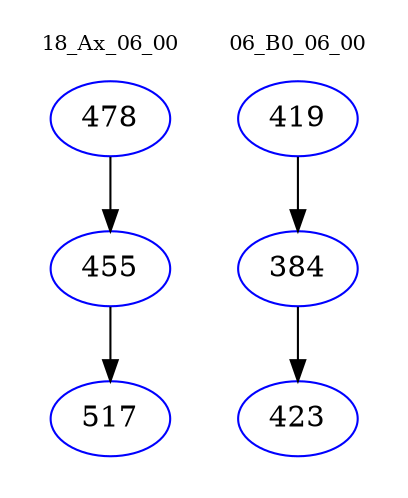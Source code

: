 digraph{
subgraph cluster_0 {
color = white
label = "18_Ax_06_00";
fontsize=10;
T0_478 [label="478", color="blue"]
T0_478 -> T0_455 [color="black"]
T0_455 [label="455", color="blue"]
T0_455 -> T0_517 [color="black"]
T0_517 [label="517", color="blue"]
}
subgraph cluster_1 {
color = white
label = "06_B0_06_00";
fontsize=10;
T1_419 [label="419", color="blue"]
T1_419 -> T1_384 [color="black"]
T1_384 [label="384", color="blue"]
T1_384 -> T1_423 [color="black"]
T1_423 [label="423", color="blue"]
}
}
